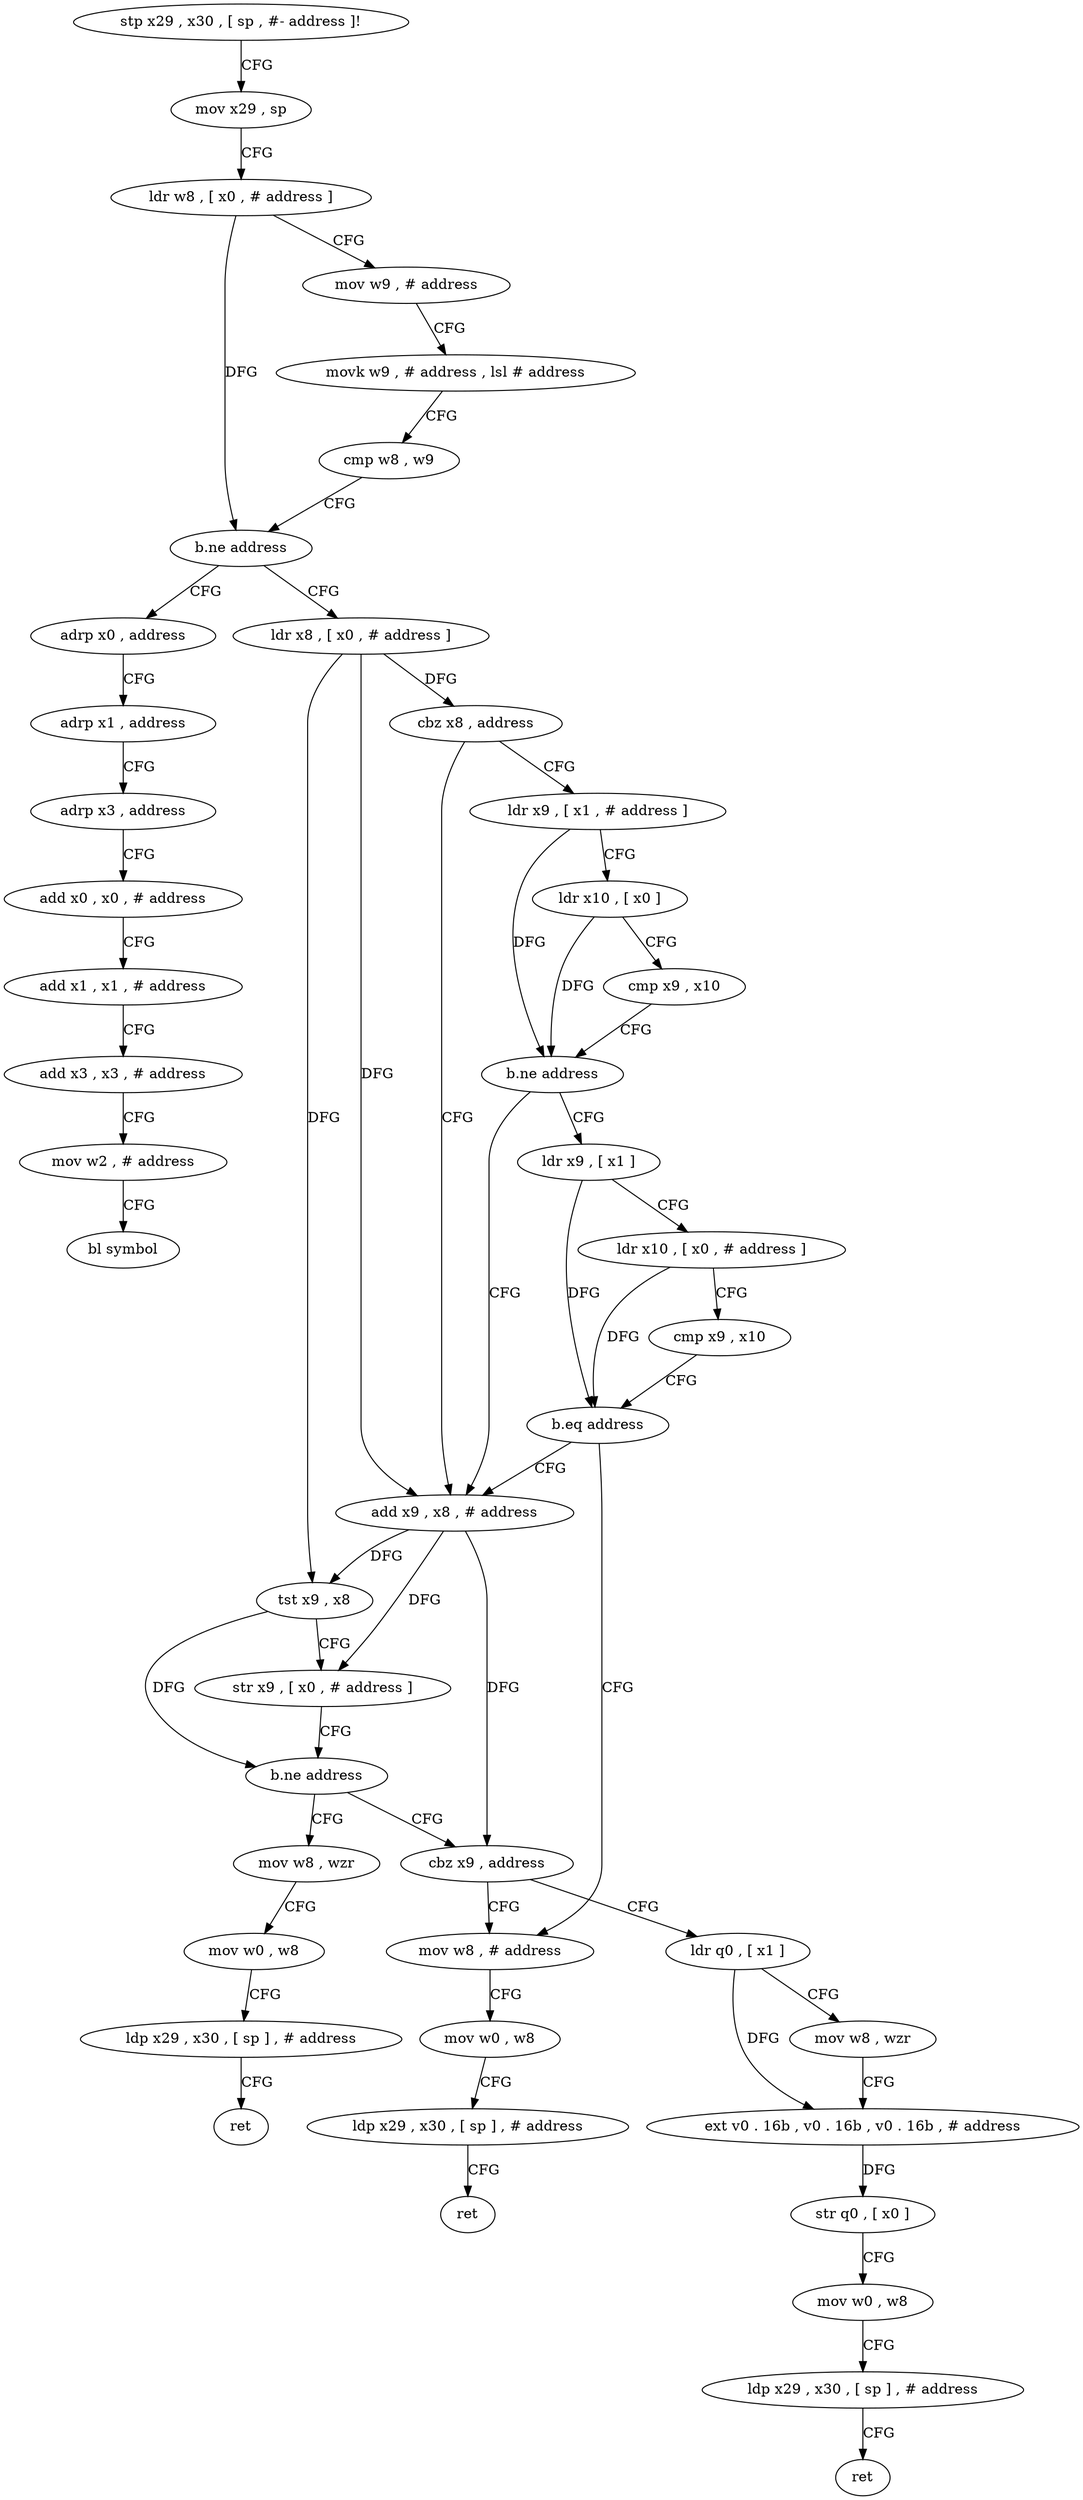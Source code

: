 digraph "func" {
"4240028" [label = "stp x29 , x30 , [ sp , #- address ]!" ]
"4240032" [label = "mov x29 , sp" ]
"4240036" [label = "ldr w8 , [ x0 , # address ]" ]
"4240040" [label = "mov w9 , # address" ]
"4240044" [label = "movk w9 , # address , lsl # address" ]
"4240048" [label = "cmp w8 , w9" ]
"4240052" [label = "b.ne address" ]
"4240176" [label = "adrp x0 , address" ]
"4240056" [label = "ldr x8 , [ x0 , # address ]" ]
"4240180" [label = "adrp x1 , address" ]
"4240184" [label = "adrp x3 , address" ]
"4240188" [label = "add x0 , x0 , # address" ]
"4240192" [label = "add x1 , x1 , # address" ]
"4240196" [label = "add x3 , x3 , # address" ]
"4240200" [label = "mov w2 , # address" ]
"4240204" [label = "bl symbol" ]
"4240060" [label = "cbz x8 , address" ]
"4240096" [label = "add x9 , x8 , # address" ]
"4240064" [label = "ldr x9 , [ x1 , # address ]" ]
"4240100" [label = "tst x9 , x8" ]
"4240104" [label = "str x9 , [ x0 , # address ]" ]
"4240108" [label = "b.ne address" ]
"4240144" [label = "mov w8 , wzr" ]
"4240112" [label = "cbz x9 , address" ]
"4240068" [label = "ldr x10 , [ x0 ]" ]
"4240072" [label = "cmp x9 , x10" ]
"4240076" [label = "b.ne address" ]
"4240080" [label = "ldr x9 , [ x1 ]" ]
"4240148" [label = "mov w0 , w8" ]
"4240152" [label = "ldp x29 , x30 , [ sp ] , # address" ]
"4240156" [label = "ret" ]
"4240160" [label = "mov w8 , # address" ]
"4240116" [label = "ldr q0 , [ x1 ]" ]
"4240084" [label = "ldr x10 , [ x0 , # address ]" ]
"4240088" [label = "cmp x9 , x10" ]
"4240092" [label = "b.eq address" ]
"4240164" [label = "mov w0 , w8" ]
"4240168" [label = "ldp x29 , x30 , [ sp ] , # address" ]
"4240172" [label = "ret" ]
"4240120" [label = "mov w8 , wzr" ]
"4240124" [label = "ext v0 . 16b , v0 . 16b , v0 . 16b , # address" ]
"4240128" [label = "str q0 , [ x0 ]" ]
"4240132" [label = "mov w0 , w8" ]
"4240136" [label = "ldp x29 , x30 , [ sp ] , # address" ]
"4240140" [label = "ret" ]
"4240028" -> "4240032" [ label = "CFG" ]
"4240032" -> "4240036" [ label = "CFG" ]
"4240036" -> "4240040" [ label = "CFG" ]
"4240036" -> "4240052" [ label = "DFG" ]
"4240040" -> "4240044" [ label = "CFG" ]
"4240044" -> "4240048" [ label = "CFG" ]
"4240048" -> "4240052" [ label = "CFG" ]
"4240052" -> "4240176" [ label = "CFG" ]
"4240052" -> "4240056" [ label = "CFG" ]
"4240176" -> "4240180" [ label = "CFG" ]
"4240056" -> "4240060" [ label = "DFG" ]
"4240056" -> "4240096" [ label = "DFG" ]
"4240056" -> "4240100" [ label = "DFG" ]
"4240180" -> "4240184" [ label = "CFG" ]
"4240184" -> "4240188" [ label = "CFG" ]
"4240188" -> "4240192" [ label = "CFG" ]
"4240192" -> "4240196" [ label = "CFG" ]
"4240196" -> "4240200" [ label = "CFG" ]
"4240200" -> "4240204" [ label = "CFG" ]
"4240060" -> "4240096" [ label = "CFG" ]
"4240060" -> "4240064" [ label = "CFG" ]
"4240096" -> "4240100" [ label = "DFG" ]
"4240096" -> "4240104" [ label = "DFG" ]
"4240096" -> "4240112" [ label = "DFG" ]
"4240064" -> "4240068" [ label = "CFG" ]
"4240064" -> "4240076" [ label = "DFG" ]
"4240100" -> "4240104" [ label = "CFG" ]
"4240100" -> "4240108" [ label = "DFG" ]
"4240104" -> "4240108" [ label = "CFG" ]
"4240108" -> "4240144" [ label = "CFG" ]
"4240108" -> "4240112" [ label = "CFG" ]
"4240144" -> "4240148" [ label = "CFG" ]
"4240112" -> "4240160" [ label = "CFG" ]
"4240112" -> "4240116" [ label = "CFG" ]
"4240068" -> "4240072" [ label = "CFG" ]
"4240068" -> "4240076" [ label = "DFG" ]
"4240072" -> "4240076" [ label = "CFG" ]
"4240076" -> "4240096" [ label = "CFG" ]
"4240076" -> "4240080" [ label = "CFG" ]
"4240080" -> "4240084" [ label = "CFG" ]
"4240080" -> "4240092" [ label = "DFG" ]
"4240148" -> "4240152" [ label = "CFG" ]
"4240152" -> "4240156" [ label = "CFG" ]
"4240160" -> "4240164" [ label = "CFG" ]
"4240116" -> "4240120" [ label = "CFG" ]
"4240116" -> "4240124" [ label = "DFG" ]
"4240084" -> "4240088" [ label = "CFG" ]
"4240084" -> "4240092" [ label = "DFG" ]
"4240088" -> "4240092" [ label = "CFG" ]
"4240092" -> "4240160" [ label = "CFG" ]
"4240092" -> "4240096" [ label = "CFG" ]
"4240164" -> "4240168" [ label = "CFG" ]
"4240168" -> "4240172" [ label = "CFG" ]
"4240120" -> "4240124" [ label = "CFG" ]
"4240124" -> "4240128" [ label = "DFG" ]
"4240128" -> "4240132" [ label = "CFG" ]
"4240132" -> "4240136" [ label = "CFG" ]
"4240136" -> "4240140" [ label = "CFG" ]
}
